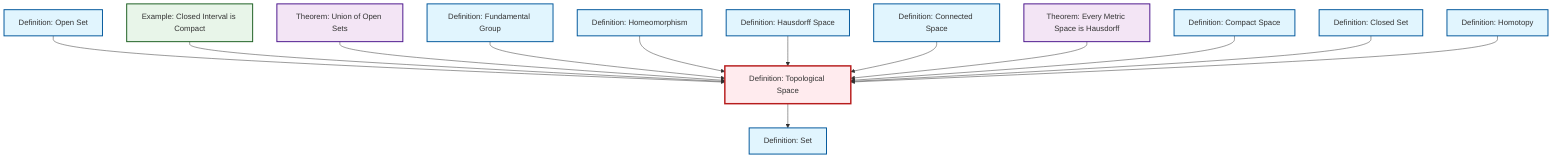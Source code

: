 graph TD
    classDef definition fill:#e1f5fe,stroke:#01579b,stroke-width:2px
    classDef theorem fill:#f3e5f5,stroke:#4a148c,stroke-width:2px
    classDef axiom fill:#fff3e0,stroke:#e65100,stroke-width:2px
    classDef example fill:#e8f5e9,stroke:#1b5e20,stroke-width:2px
    classDef current fill:#ffebee,stroke:#b71c1c,stroke-width:3px
    ex-closed-interval-compact["Example: Closed Interval is Compact"]:::example
    def-homotopy["Definition: Homotopy"]:::definition
    def-hausdorff["Definition: Hausdorff Space"]:::definition
    def-homeomorphism["Definition: Homeomorphism"]:::definition
    thm-metric-hausdorff["Theorem: Every Metric Space is Hausdorff"]:::theorem
    def-connected["Definition: Connected Space"]:::definition
    def-topological-space["Definition: Topological Space"]:::definition
    def-set["Definition: Set"]:::definition
    def-fundamental-group["Definition: Fundamental Group"]:::definition
    def-open-set["Definition: Open Set"]:::definition
    thm-union-open-sets["Theorem: Union of Open Sets"]:::theorem
    def-compact["Definition: Compact Space"]:::definition
    def-closed-set["Definition: Closed Set"]:::definition
    def-open-set --> def-topological-space
    ex-closed-interval-compact --> def-topological-space
    thm-union-open-sets --> def-topological-space
    def-fundamental-group --> def-topological-space
    def-homeomorphism --> def-topological-space
    def-hausdorff --> def-topological-space
    def-connected --> def-topological-space
    def-topological-space --> def-set
    thm-metric-hausdorff --> def-topological-space
    def-compact --> def-topological-space
    def-closed-set --> def-topological-space
    def-homotopy --> def-topological-space
    class def-topological-space current